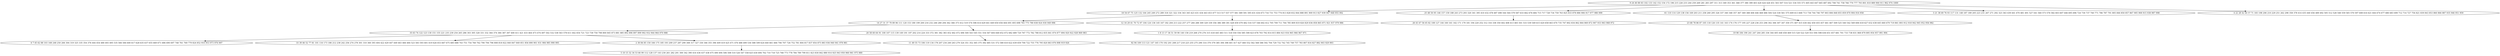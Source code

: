 digraph true_tree {
	"0" -> "1"
	"1" -> "2"
	"2" -> "3"
	"0" -> "4"
	"1" -> "5"
	"0" -> "6"
	"2" -> "7"
	"0" -> "8"
	"5" -> "9"
	"6" -> "10"
	"10" -> "11"
	"7" -> "12"
	"3" -> "13"
	"3" -> "14"
	"3" -> "15"
	"4" -> "16"
	"0" -> "17"
	"9" -> "18"
	"15" -> "19"
	"0" [label="9 24 40 80 83 102 133 142 152 154 172 196 215 226 233 244 259 269 281 283 297 311 313 349 353 361 368 377 380 399 403 420 424 426 451 503 507 514 521 534 555 571 605 643 647 665 687 692 708 741 758 766 770 777 793 801 810 889 900 911 962 974 1000"];
	"1" [label="18 54 67 75 125 132 164 245 249 272 289 318 321 322 334 343 345 423 431 434 443 453 477 513 517 557 577 581 589 591 595 631 634 673 716 731 753 774 813 828 832 844 888 891 909 913 927 939 947 948 955 992"];
	"2" [label="14 27 31 37 79 89 96 111 120 153 180 199 200 216 232 246 280 294 362 366 373 412 519 574 596 614 629 641 649 650 656 664 691 693 698 765 775 780 838 924 930 949 996"];
	"3" [label="35 63 74 122 123 130 151 155 221 235 239 254 265 286 303 305 328 331 332 364 374 384 387 397 400 411 421 433 464 473 474 497 502 532 538 563 578 611 642 654 721 723 739 750 798 800 845 873 881 885 892 896 897 899 902 932 944 964 970 988"];
	"4" [label="25 48 50 95 146 157 159 188 243 273 293 320 341 395 410 432 478 487 498 544 564 579 587 633 662 676 684 715 717 728 734 759 763 825 833 878 886 906 917 977 980 999"];
	"5" [label="12 16 29 41 70 72 97 104 124 136 145 167 182 204 213 222 257 277 284 288 309 329 339 356 386 389 391 428 459 479 482 516 537 546 602 612 705 709 711 764 785 809 819 826 829 836 858 865 871 921 937 979 986"];
	"6" [label="61 110 114 129 138 156 169 203 211 258 260 295 326 337 340 348 357 367 369 388 406 446 468 486 504 524 530 561 575 609 613 668 713 736 744 746 797 803 806 848 855 859 870 904 916 958"];
	"7" [label="20 58 60 64 91 100 107 115 139 149 191 197 202 214 224 333 372 381 382 383 452 462 472 496 500 543 545 551 554 567 604 648 652 672 682 689 720 767 772 782 788 812 835 841 874 877 894 920 922 928 969 983"];
	"8" [label="3 21 38 69 76 93 117 131 148 187 189 205 223 231 267 271 292 323 363 439 441 470 481 491 527 541 560 573 576 582 603 607 646 695 696 724 730 737 740 771 786 787 791 805 846 850 857 867 905 908 915 938 987 998"];
	"9" [label="1 8 13 17 36 51 59 90 140 158 219 268 270 276 315 418 445 483 511 518 550 556 585 590 623 678 703 792 814 815 884 923 934 965 966 967 971"];
	"10" [label="23 68 78 86 87 105 118 126 135 141 163 174 176 177 195 227 228 236 253 296 302 306 307 347 359 371 407 415 430 442 450 455 457 461 467 509 525 540 542 569 606 618 627 632 638 645 660 679 719 861 893 912 918 942 945 952 956 982"];
	"11" [label="19 98 184 190 241 247 264 285 336 344 405 448 458 469 515 520 522 529 553 594 598 636 651 657 681 701 733 738 831 868 879 895 954 957 991 994"];
	"12" [label="11 49 55 73 106 119 134 178 207 234 240 263 279 324 351 352 365 375 392 485 531 572 580 610 622 639 659 700 722 755 776 795 820 863 876 898 919 926"];
	"13" [label="6 7 45 62 88 103 168 248 250 266 304 319 325 335 354 376 444 454 480 493 495 535 566 584 600 617 628 635 637 655 669 671 686 690 697 748 761 769 779 824 852 910 953 973 976 997"];
	"14" [label="33 39 46 52 77 81 101 116 173 186 212 238 242 256 274 278 301 310 360 393 404 422 429 447 449 463 466 484 523 583 593 601 619 626 653 667 675 685 688 743 751 754 760 762 790 794 796 808 818 822 840 847 849 851 856 890 901 931 984 985 990 995"];
	"15" [label="2 30 84 85 150 166 175 185 193 209 237 287 299 308 317 327 330 346 355 396 409 419 425 471 476 488 499 536 588 599 624 640 661 666 706 707 726 752 781 804 817 837 854 875 883 936 940 941 978 981"];
	"16" [label="26 43 47 56 65 82 108 127 144 160 161 162 171 179 181 194 220 252 312 316 338 350 402 408 413 465 501 533 539 549 615 620 658 663 670 735 747 802 834 862 864 869 872 907 933 963 968 972"];
	"17" [label="4 22 28 42 44 57 71 183 198 206 210 229 251 262 298 358 378 414 435 440 456 489 492 505 512 528 548 559 565 570 597 608 616 621 644 674 677 680 683 699 712 714 727 756 821 839 843 853 860 866 887 935 946 951 959"];
	"18" [label="92 94 109 113 121 147 165 170 192 201 208 217 218 225 255 275 290 314 370 379 385 394 398 401 417 427 460 552 562 568 586 592 704 729 732 742 745 749 757 783 807 816 827 882 903 929 993"];
	"19" [label="5 10 15 32 34 53 66 99 112 128 137 143 230 261 282 291 300 342 390 416 436 437 438 475 490 494 506 508 510 526 547 558 625 630 694 702 710 718 725 768 773 778 784 789 799 811 823 830 842 880 914 925 943 950 960 961 975 989"];
}
